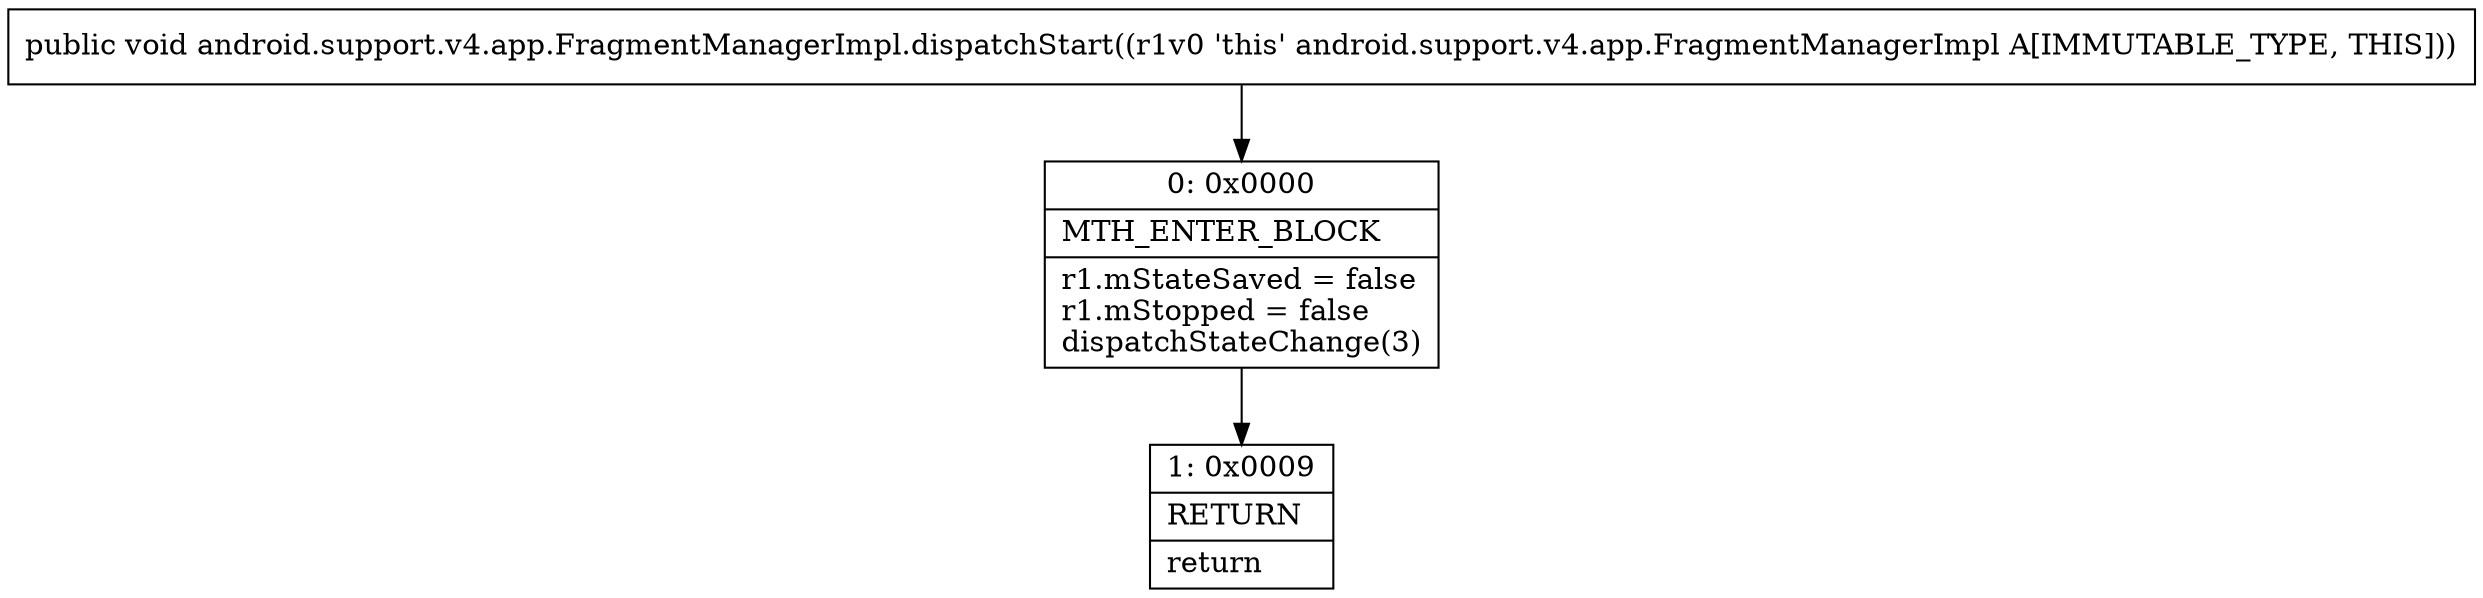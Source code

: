 digraph "CFG forandroid.support.v4.app.FragmentManagerImpl.dispatchStart()V" {
Node_0 [shape=record,label="{0\:\ 0x0000|MTH_ENTER_BLOCK\l|r1.mStateSaved = false\lr1.mStopped = false\ldispatchStateChange(3)\l}"];
Node_1 [shape=record,label="{1\:\ 0x0009|RETURN\l|return\l}"];
MethodNode[shape=record,label="{public void android.support.v4.app.FragmentManagerImpl.dispatchStart((r1v0 'this' android.support.v4.app.FragmentManagerImpl A[IMMUTABLE_TYPE, THIS])) }"];
MethodNode -> Node_0;
Node_0 -> Node_1;
}

